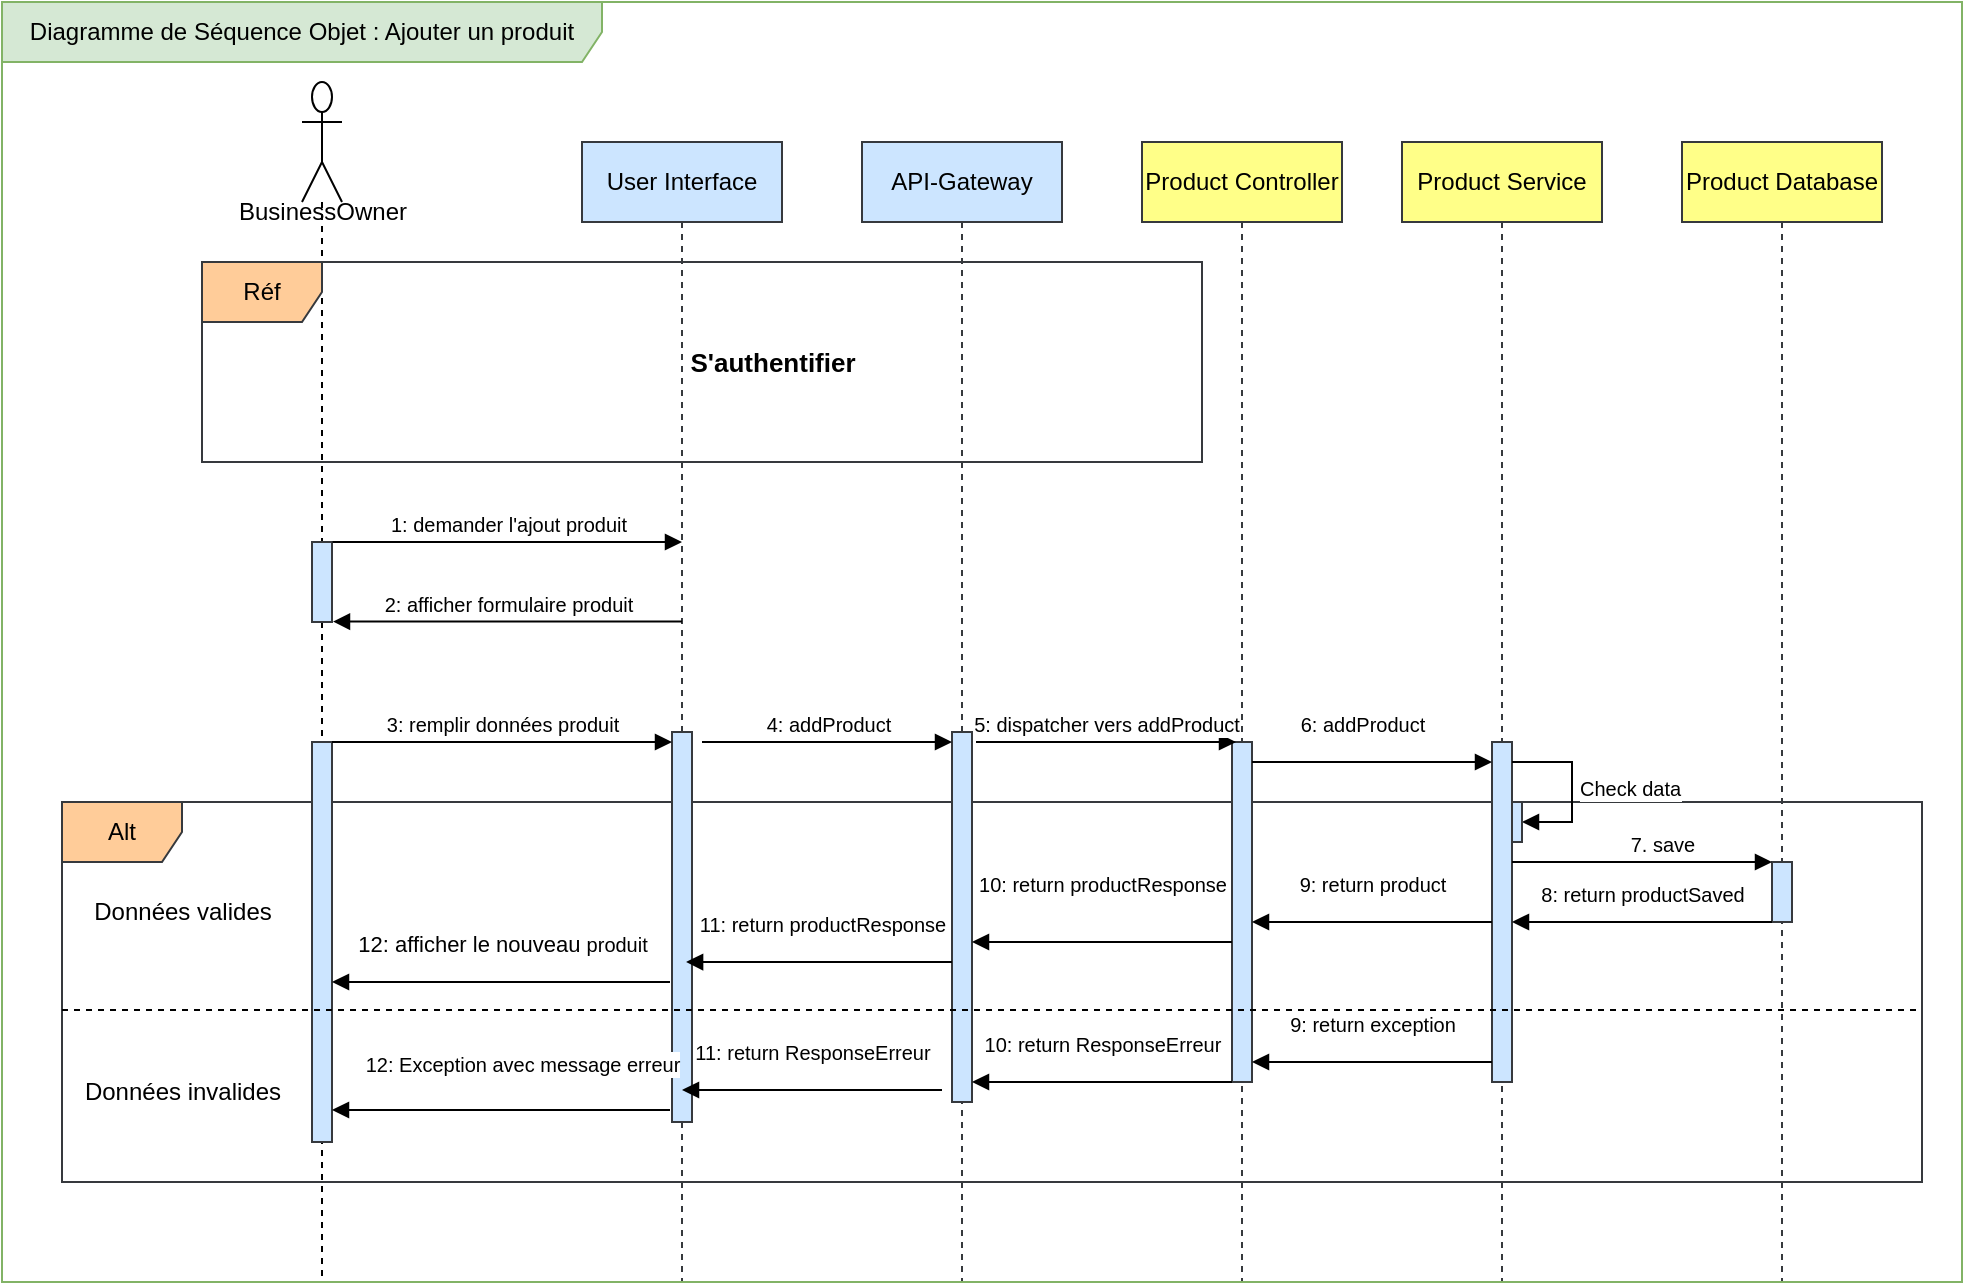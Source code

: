 <mxfile version="24.7.16">
  <diagram name="Page-1" id="2YBvvXClWsGukQMizWep">
    <mxGraphModel dx="1674" dy="782" grid="1" gridSize="10" guides="1" tooltips="1" connect="1" arrows="1" fold="1" page="1" pageScale="1" pageWidth="850" pageHeight="1100" math="0" shadow="0">
      <root>
        <mxCell id="0" />
        <mxCell id="1" parent="0" />
        <mxCell id="2pkDxCax1wAk9WT3h5UO-1" value="Alt" style="shape=umlFrame;whiteSpace=wrap;html=1;pointerEvents=0;fillColor=#ffcc99;strokeColor=#36393d;" parent="1" vertex="1">
          <mxGeometry x="240" y="440" width="930" height="190" as="geometry" />
        </mxCell>
        <mxCell id="2pkDxCax1wAk9WT3h5UO-2" value="" style="shape=umlLifeline;perimeter=lifelinePerimeter;whiteSpace=wrap;html=1;container=1;dropTarget=0;collapsible=0;recursiveResize=0;outlineConnect=0;portConstraint=eastwest;newEdgeStyle={&quot;curved&quot;:0,&quot;rounded&quot;:0};participant=umlActor;size=60;" parent="1" vertex="1">
          <mxGeometry x="360" y="80" width="20" height="600" as="geometry" />
        </mxCell>
        <mxCell id="2pkDxCax1wAk9WT3h5UO-3" value="" style="html=1;points=[[0,0,0,0,5],[0,1,0,0,-5],[1,0,0,0,5],[1,1,0,0,-5]];perimeter=orthogonalPerimeter;outlineConnect=0;targetShapes=umlLifeline;portConstraint=eastwest;newEdgeStyle={&quot;curved&quot;:0,&quot;rounded&quot;:0};fillColor=#cce5ff;strokeColor=#36393d;" parent="2pkDxCax1wAk9WT3h5UO-2" vertex="1">
          <mxGeometry x="5" y="230" width="10" height="40" as="geometry" />
        </mxCell>
        <mxCell id="2pkDxCax1wAk9WT3h5UO-4" value="" style="html=1;points=[[0,0,0,0,5],[0,1,0,0,-5],[1,0,0,0,5],[1,1,0,0,-5]];perimeter=orthogonalPerimeter;outlineConnect=0;targetShapes=umlLifeline;portConstraint=eastwest;newEdgeStyle={&quot;curved&quot;:0,&quot;rounded&quot;:0};fillColor=#cce5ff;strokeColor=#36393d;" parent="2pkDxCax1wAk9WT3h5UO-2" vertex="1">
          <mxGeometry x="5" y="330" width="10" height="200" as="geometry" />
        </mxCell>
        <mxCell id="2pkDxCax1wAk9WT3h5UO-5" value="User Interface" style="shape=umlLifeline;perimeter=lifelinePerimeter;whiteSpace=wrap;html=1;container=1;dropTarget=0;collapsible=0;recursiveResize=0;outlineConnect=0;portConstraint=eastwest;newEdgeStyle={&quot;curved&quot;:0,&quot;rounded&quot;:0};fillColor=#cce5ff;strokeColor=#36393d;" parent="1" vertex="1">
          <mxGeometry x="500" y="110" width="100" height="570" as="geometry" />
        </mxCell>
        <mxCell id="2pkDxCax1wAk9WT3h5UO-6" value="" style="html=1;points=[[0,0,0,0,5],[0,1,0,0,-5],[1,0,0,0,5],[1,1,0,0,-5]];perimeter=orthogonalPerimeter;outlineConnect=0;targetShapes=umlLifeline;portConstraint=eastwest;newEdgeStyle={&quot;curved&quot;:0,&quot;rounded&quot;:0};" parent="2pkDxCax1wAk9WT3h5UO-5" vertex="1">
          <mxGeometry x="45" y="360" width="10" height="40" as="geometry" />
        </mxCell>
        <mxCell id="2pkDxCax1wAk9WT3h5UO-7" value="" style="html=1;points=[[0,0,0,0,5],[0,1,0,0,-5],[1,0,0,0,5],[1,1,0,0,-5]];perimeter=orthogonalPerimeter;outlineConnect=0;targetShapes=umlLifeline;portConstraint=eastwest;newEdgeStyle={&quot;curved&quot;:0,&quot;rounded&quot;:0};fillColor=#cce5ff;strokeColor=#36393d;" parent="2pkDxCax1wAk9WT3h5UO-5" vertex="1">
          <mxGeometry x="45" y="295" width="10" height="195" as="geometry" />
        </mxCell>
        <mxCell id="2pkDxCax1wAk9WT3h5UO-8" value="API-Gateway" style="shape=umlLifeline;perimeter=lifelinePerimeter;whiteSpace=wrap;html=1;container=1;dropTarget=0;collapsible=0;recursiveResize=0;outlineConnect=0;portConstraint=eastwest;newEdgeStyle={&quot;curved&quot;:0,&quot;rounded&quot;:0};fillColor=#cce5ff;strokeColor=#36393d;" parent="1" vertex="1">
          <mxGeometry x="640" y="110" width="100" height="570" as="geometry" />
        </mxCell>
        <mxCell id="2pkDxCax1wAk9WT3h5UO-9" value="" style="html=1;points=[[0,0,0,0,5],[0,1,0,0,-5],[1,0,0,0,5],[1,1,0,0,-5]];perimeter=orthogonalPerimeter;outlineConnect=0;targetShapes=umlLifeline;portConstraint=eastwest;newEdgeStyle={&quot;curved&quot;:0,&quot;rounded&quot;:0};fillColor=#cce5ff;strokeColor=#36393d;" parent="2pkDxCax1wAk9WT3h5UO-8" vertex="1">
          <mxGeometry x="45" y="295" width="10" height="185" as="geometry" />
        </mxCell>
        <mxCell id="2pkDxCax1wAk9WT3h5UO-10" value="Product Controller" style="shape=umlLifeline;perimeter=lifelinePerimeter;whiteSpace=wrap;html=1;container=1;dropTarget=0;collapsible=0;recursiveResize=0;outlineConnect=0;portConstraint=eastwest;newEdgeStyle={&quot;curved&quot;:0,&quot;rounded&quot;:0};fillColor=#ffff88;strokeColor=#36393d;" parent="1" vertex="1">
          <mxGeometry x="780" y="110" width="100" height="570" as="geometry" />
        </mxCell>
        <mxCell id="2pkDxCax1wAk9WT3h5UO-11" value="Product Service" style="shape=umlLifeline;perimeter=lifelinePerimeter;whiteSpace=wrap;html=1;container=1;dropTarget=0;collapsible=0;recursiveResize=0;outlineConnect=0;portConstraint=eastwest;newEdgeStyle={&quot;curved&quot;:0,&quot;rounded&quot;:0};fillColor=#ffff88;strokeColor=#36393d;" parent="1" vertex="1">
          <mxGeometry x="910" y="110" width="100" height="570" as="geometry" />
        </mxCell>
        <mxCell id="2pkDxCax1wAk9WT3h5UO-12" value="Product Database" style="shape=umlLifeline;perimeter=lifelinePerimeter;whiteSpace=wrap;html=1;container=1;dropTarget=0;collapsible=0;recursiveResize=0;outlineConnect=0;portConstraint=eastwest;newEdgeStyle={&quot;curved&quot;:0,&quot;rounded&quot;:0};fillColor=#ffff88;strokeColor=#36393d;" parent="1" vertex="1">
          <mxGeometry x="1050" y="110" width="100" height="570" as="geometry" />
        </mxCell>
        <mxCell id="2pkDxCax1wAk9WT3h5UO-13" value="Réf" style="shape=umlFrame;whiteSpace=wrap;html=1;pointerEvents=0;fillColor=#ffcc99;strokeColor=#36393d;" parent="1" vertex="1">
          <mxGeometry x="310" y="170" width="500" height="100" as="geometry" />
        </mxCell>
        <mxCell id="2pkDxCax1wAk9WT3h5UO-14" value="&lt;b&gt;&lt;font style=&quot;font-size: 13px;&quot;&gt;S&#39;authentifier&lt;/font&gt;&lt;/b&gt;" style="text;html=1;align=center;verticalAlign=middle;resizable=0;points=[];autosize=1;strokeColor=none;fillColor=none;" parent="1" vertex="1">
          <mxGeometry x="540" y="205" width="110" height="30" as="geometry" />
        </mxCell>
        <mxCell id="2pkDxCax1wAk9WT3h5UO-15" value="&lt;font style=&quot;font-size: 10px;&quot;&gt;1: demander l&#39;ajout produit&lt;/font&gt;" style="html=1;verticalAlign=bottom;endArrow=block;curved=0;rounded=0;" parent="1" edge="1">
          <mxGeometry width="80" relative="1" as="geometry">
            <mxPoint x="375.31" y="310" as="sourcePoint" />
            <mxPoint x="550" y="310" as="targetPoint" />
          </mxGeometry>
        </mxCell>
        <mxCell id="2pkDxCax1wAk9WT3h5UO-16" value="&lt;font style=&quot;font-size: 10px;&quot;&gt;2: afficher formulaire produit&lt;/font&gt;" style="html=1;verticalAlign=bottom;endArrow=block;curved=0;rounded=0;entryX=1;entryY=1;entryDx=0;entryDy=-5;entryPerimeter=0;" parent="1" edge="1">
          <mxGeometry width="80" relative="1" as="geometry">
            <mxPoint x="550" y="349.76" as="sourcePoint" />
            <mxPoint x="375.5" y="349.76" as="targetPoint" />
          </mxGeometry>
        </mxCell>
        <mxCell id="2pkDxCax1wAk9WT3h5UO-17" value="&lt;font style=&quot;font-size: 10px;&quot;&gt;3: remplir données &lt;/font&gt;&lt;font style=&quot;font-size: 10px;&quot;&gt;produit&lt;/font&gt;" style="html=1;verticalAlign=bottom;endArrow=block;curved=0;rounded=0;entryX=0;entryY=0;entryDx=0;entryDy=5;entryPerimeter=0;" parent="1" source="2pkDxCax1wAk9WT3h5UO-4" target="2pkDxCax1wAk9WT3h5UO-7" edge="1">
          <mxGeometry width="80" relative="1" as="geometry">
            <mxPoint x="380" y="410" as="sourcePoint" />
            <mxPoint x="540" y="410" as="targetPoint" />
          </mxGeometry>
        </mxCell>
        <mxCell id="2pkDxCax1wAk9WT3h5UO-18" value="&lt;font style=&quot;font-size: 10px;&quot;&gt;4: addProduct&lt;/font&gt;" style="html=1;verticalAlign=bottom;endArrow=block;curved=0;rounded=0;entryX=0;entryY=0;entryDx=0;entryDy=5;entryPerimeter=0;" parent="1" target="2pkDxCax1wAk9WT3h5UO-9" edge="1">
          <mxGeometry width="80" relative="1" as="geometry">
            <mxPoint x="560" y="410" as="sourcePoint" />
            <mxPoint x="680" y="410" as="targetPoint" />
          </mxGeometry>
        </mxCell>
        <mxCell id="2pkDxCax1wAk9WT3h5UO-19" value="" style="html=1;points=[[0,0,0,0,5],[0,1,0,0,-5],[1,0,0,0,5],[1,1,0,0,-5]];perimeter=orthogonalPerimeter;outlineConnect=0;targetShapes=umlLifeline;portConstraint=eastwest;newEdgeStyle={&quot;curved&quot;:0,&quot;rounded&quot;:0};fillColor=#cce5ff;strokeColor=#36393d;" parent="1" vertex="1">
          <mxGeometry x="825" y="410" width="10" height="170" as="geometry" />
        </mxCell>
        <mxCell id="2pkDxCax1wAk9WT3h5UO-20" value="" style="html=1;points=[[0,0,0,0,5],[0,1,0,0,-5],[1,0,0,0,5],[1,1,0,0,-5]];perimeter=orthogonalPerimeter;outlineConnect=0;targetShapes=umlLifeline;portConstraint=eastwest;newEdgeStyle={&quot;curved&quot;:0,&quot;rounded&quot;:0};fillColor=#cce5ff;strokeColor=#36393d;" parent="1" vertex="1">
          <mxGeometry x="955" y="410" width="10" height="170" as="geometry" />
        </mxCell>
        <mxCell id="2pkDxCax1wAk9WT3h5UO-21" value="&lt;font style=&quot;font-size: 10px;&quot;&gt;5: dispatcher vers add&lt;/font&gt;&lt;font style=&quot;font-size: 10px;&quot;&gt;Product&lt;/font&gt;" style="html=1;verticalAlign=bottom;endArrow=block;curved=0;rounded=0;" parent="1" edge="1">
          <mxGeometry width="80" relative="1" as="geometry">
            <mxPoint x="697" y="410" as="sourcePoint" />
            <mxPoint x="827" y="410" as="targetPoint" />
          </mxGeometry>
        </mxCell>
        <mxCell id="2pkDxCax1wAk9WT3h5UO-22" value="&lt;font style=&quot;font-size: 10px;&quot;&gt;6:&amp;nbsp;&lt;/font&gt;&lt;font style=&quot;font-size: 10px;&quot;&gt;add&lt;/font&gt;&lt;font style=&quot;font-size: 10px;&quot;&gt;Product&lt;/font&gt;" style="html=1;verticalAlign=bottom;endArrow=block;curved=0;rounded=0;" parent="1" source="2pkDxCax1wAk9WT3h5UO-19" target="2pkDxCax1wAk9WT3h5UO-20" edge="1">
          <mxGeometry x="-0.083" y="10" width="80" relative="1" as="geometry">
            <mxPoint x="840" y="420" as="sourcePoint" />
            <mxPoint x="910" y="420" as="targetPoint" />
            <Array as="points">
              <mxPoint x="880" y="420" />
            </Array>
            <mxPoint as="offset" />
          </mxGeometry>
        </mxCell>
        <mxCell id="2pkDxCax1wAk9WT3h5UO-23" value="" style="html=1;points=[[0,0,0,0,5],[0,1,0,0,-5],[1,0,0,0,5],[1,1,0,0,-5]];perimeter=orthogonalPerimeter;outlineConnect=0;targetShapes=umlLifeline;portConstraint=eastwest;newEdgeStyle={&quot;curved&quot;:0,&quot;rounded&quot;:0};fillColor=#cce5ff;strokeColor=#36393d;" parent="1" vertex="1">
          <mxGeometry x="1095" y="470" width="10" height="30" as="geometry" />
        </mxCell>
        <mxCell id="2pkDxCax1wAk9WT3h5UO-24" value="&lt;font style=&quot;font-size: 10px;&quot;&gt;Check data&lt;/font&gt;" style="html=1;align=left;spacingLeft=2;endArrow=block;rounded=0;edgeStyle=orthogonalEdgeStyle;curved=0;rounded=0;" parent="1" edge="1">
          <mxGeometry x="-0.005" relative="1" as="geometry">
            <mxPoint x="965" y="420" as="sourcePoint" />
            <Array as="points">
              <mxPoint x="995" y="450" />
            </Array>
            <mxPoint x="970" y="450" as="targetPoint" />
            <mxPoint as="offset" />
          </mxGeometry>
        </mxCell>
        <mxCell id="2pkDxCax1wAk9WT3h5UO-25" value="" style="html=1;points=[[0,0,0,0,5],[0,1,0,0,-5],[1,0,0,0,5],[1,1,0,0,-5]];perimeter=orthogonalPerimeter;outlineConnect=0;targetShapes=umlLifeline;portConstraint=eastwest;newEdgeStyle={&quot;curved&quot;:0,&quot;rounded&quot;:0};fillColor=#cce5ff;strokeColor=#36393d;" parent="1" vertex="1">
          <mxGeometry x="965" y="440" width="5" height="20" as="geometry" />
        </mxCell>
        <mxCell id="2pkDxCax1wAk9WT3h5UO-26" value="&lt;font style=&quot;font-size: 10px;&quot;&gt;7. save&lt;/font&gt;" style="html=1;verticalAlign=bottom;endArrow=block;rounded=0;" parent="1" target="2pkDxCax1wAk9WT3h5UO-23" edge="1">
          <mxGeometry x="0.154" width="80" relative="1" as="geometry">
            <mxPoint x="965" y="470" as="sourcePoint" />
            <mxPoint x="1090" y="470" as="targetPoint" />
            <mxPoint as="offset" />
          </mxGeometry>
        </mxCell>
        <mxCell id="2pkDxCax1wAk9WT3h5UO-27" value="&lt;font style=&quot;font-size: 10px;&quot;&gt;8: return productSaved&lt;/font&gt;" style="html=1;verticalAlign=bottom;endArrow=block;rounded=0;" parent="1" source="2pkDxCax1wAk9WT3h5UO-23" target="2pkDxCax1wAk9WT3h5UO-20" edge="1">
          <mxGeometry y="-5" width="80" relative="1" as="geometry">
            <mxPoint x="1035" y="530" as="sourcePoint" />
            <mxPoint x="990" y="600" as="targetPoint" />
            <Array as="points">
              <mxPoint x="1060" y="500" />
            </Array>
            <mxPoint as="offset" />
          </mxGeometry>
        </mxCell>
        <mxCell id="2pkDxCax1wAk9WT3h5UO-28" value="&lt;font style=&quot;font-size: 10px;&quot;&gt;9: return product&lt;/font&gt;" style="html=1;verticalAlign=bottom;endArrow=block;rounded=0;" parent="1" target="2pkDxCax1wAk9WT3h5UO-19" edge="1">
          <mxGeometry y="-10" width="80" relative="1" as="geometry">
            <mxPoint x="955" y="500" as="sourcePoint" />
            <mxPoint x="850" y="500" as="targetPoint" />
            <mxPoint as="offset" />
          </mxGeometry>
        </mxCell>
        <mxCell id="2pkDxCax1wAk9WT3h5UO-29" value="&lt;font style=&quot;font-size: 10px;&quot;&gt;10: return&amp;nbsp;&lt;/font&gt;&lt;font style=&quot;font-size: 10px;&quot;&gt;product&lt;/font&gt;&lt;font style=&quot;font-size: 10px;&quot;&gt;Response&lt;/font&gt;" style="html=1;verticalAlign=bottom;endArrow=block;rounded=0;" parent="1" edge="1">
          <mxGeometry y="-20" width="80" relative="1" as="geometry">
            <mxPoint x="825" y="510" as="sourcePoint" />
            <mxPoint x="695" y="510" as="targetPoint" />
            <mxPoint as="offset" />
          </mxGeometry>
        </mxCell>
        <mxCell id="2pkDxCax1wAk9WT3h5UO-30" value="&lt;font style=&quot;font-size: 10px;&quot;&gt;11: return productResponse&lt;/font&gt;" style="html=1;verticalAlign=bottom;endArrow=block;rounded=0;entryX=0.705;entryY=0.667;entryDx=0;entryDy=0;entryPerimeter=0;" parent="1" edge="1">
          <mxGeometry x="-0.022" y="-10" width="80" relative="1" as="geometry">
            <mxPoint x="685" y="520.005" as="sourcePoint" />
            <mxPoint x="552.05" y="520.005" as="targetPoint" />
            <mxPoint as="offset" />
          </mxGeometry>
        </mxCell>
        <mxCell id="2pkDxCax1wAk9WT3h5UO-31" value="12: afficher le nouveau &lt;font style=&quot;font-size: 10px;&quot;&gt;produit&lt;/font&gt;" style="html=1;verticalAlign=bottom;endArrow=block;rounded=0;jumpSize=3;" parent="1" target="2pkDxCax1wAk9WT3h5UO-4" edge="1">
          <mxGeometry y="-10" width="80" relative="1" as="geometry">
            <mxPoint x="544" y="530" as="sourcePoint" />
            <mxPoint x="414" y="530" as="targetPoint" />
            <mxPoint as="offset" />
          </mxGeometry>
        </mxCell>
        <mxCell id="2pkDxCax1wAk9WT3h5UO-32" value="Données valides" style="text;html=1;align=center;verticalAlign=middle;resizable=0;points=[];autosize=1;strokeColor=none;fillColor=none;" parent="1" vertex="1">
          <mxGeometry x="245" y="480" width="110" height="30" as="geometry" />
        </mxCell>
        <mxCell id="2pkDxCax1wAk9WT3h5UO-33" value="Données invalides" style="text;html=1;align=center;verticalAlign=middle;resizable=0;points=[];autosize=1;strokeColor=none;fillColor=none;" parent="1" vertex="1">
          <mxGeometry x="240" y="570" width="120" height="30" as="geometry" />
        </mxCell>
        <mxCell id="2pkDxCax1wAk9WT3h5UO-34" value="&lt;font style=&quot;font-size: 10px;&quot;&gt;9: return exception&lt;/font&gt;" style="html=1;verticalAlign=bottom;endArrow=block;rounded=0;" parent="1" edge="1">
          <mxGeometry y="-10" width="80" relative="1" as="geometry">
            <mxPoint x="955" y="570" as="sourcePoint" />
            <mxPoint x="835" y="570" as="targetPoint" />
            <mxPoint as="offset" />
          </mxGeometry>
        </mxCell>
        <mxCell id="2pkDxCax1wAk9WT3h5UO-35" value="&lt;font style=&quot;font-size: 10px;&quot;&gt;10: return ResponseErreur&lt;/font&gt;" style="html=1;verticalAlign=bottom;endArrow=block;rounded=0;" parent="1" edge="1">
          <mxGeometry y="-10" width="80" relative="1" as="geometry">
            <mxPoint x="825" y="580" as="sourcePoint" />
            <mxPoint x="695" y="580" as="targetPoint" />
            <mxPoint as="offset" />
          </mxGeometry>
        </mxCell>
        <mxCell id="2pkDxCax1wAk9WT3h5UO-36" value="&lt;font style=&quot;font-size: 10px;&quot;&gt;11: return ResponseErreur&lt;/font&gt;" style="html=1;verticalAlign=bottom;endArrow=block;rounded=0;" parent="1" edge="1">
          <mxGeometry y="-10" width="80" relative="1" as="geometry">
            <mxPoint x="680" y="584" as="sourcePoint" />
            <mxPoint x="550" y="584" as="targetPoint" />
            <mxPoint as="offset" />
          </mxGeometry>
        </mxCell>
        <mxCell id="2pkDxCax1wAk9WT3h5UO-37" value="&lt;font style=&quot;font-size: 10px;&quot;&gt;12: Exception avec message erreur&lt;/font&gt;" style="html=1;verticalAlign=bottom;endArrow=block;rounded=0;" parent="1" target="2pkDxCax1wAk9WT3h5UO-4" edge="1">
          <mxGeometry x="-0.124" y="-14" width="80" relative="1" as="geometry">
            <mxPoint x="544" y="594" as="sourcePoint" />
            <mxPoint x="380" y="594" as="targetPoint" />
            <mxPoint as="offset" />
          </mxGeometry>
        </mxCell>
        <mxCell id="2pkDxCax1wAk9WT3h5UO-38" value="" style="line;strokeWidth=1;fillColor=none;align=left;verticalAlign=middle;spacingTop=-1;spacingLeft=3;spacingRight=3;rotatable=0;labelPosition=right;points=[];portConstraint=eastwest;strokeColor=inherit;dashed=1;" parent="1" vertex="1">
          <mxGeometry x="240" y="540" width="930" height="8" as="geometry" />
        </mxCell>
        <mxCell id="2pkDxCax1wAk9WT3h5UO-39" value="Diagramme de Séquence Objet : Ajouter un produit" style="shape=umlFrame;whiteSpace=wrap;html=1;pointerEvents=0;width=300;height=30;fillColor=#d5e8d4;strokeColor=#82b366;" parent="1" vertex="1">
          <mxGeometry x="210" y="40" width="980" height="640" as="geometry" />
        </mxCell>
        <mxCell id="2pkDxCax1wAk9WT3h5UO-40" value="BusinessOwner" style="text;html=1;align=center;verticalAlign=middle;resizable=0;points=[];autosize=1;strokeColor=none;fillColor=none;" parent="1" vertex="1">
          <mxGeometry x="315" y="130" width="110" height="30" as="geometry" />
        </mxCell>
      </root>
    </mxGraphModel>
  </diagram>
</mxfile>
